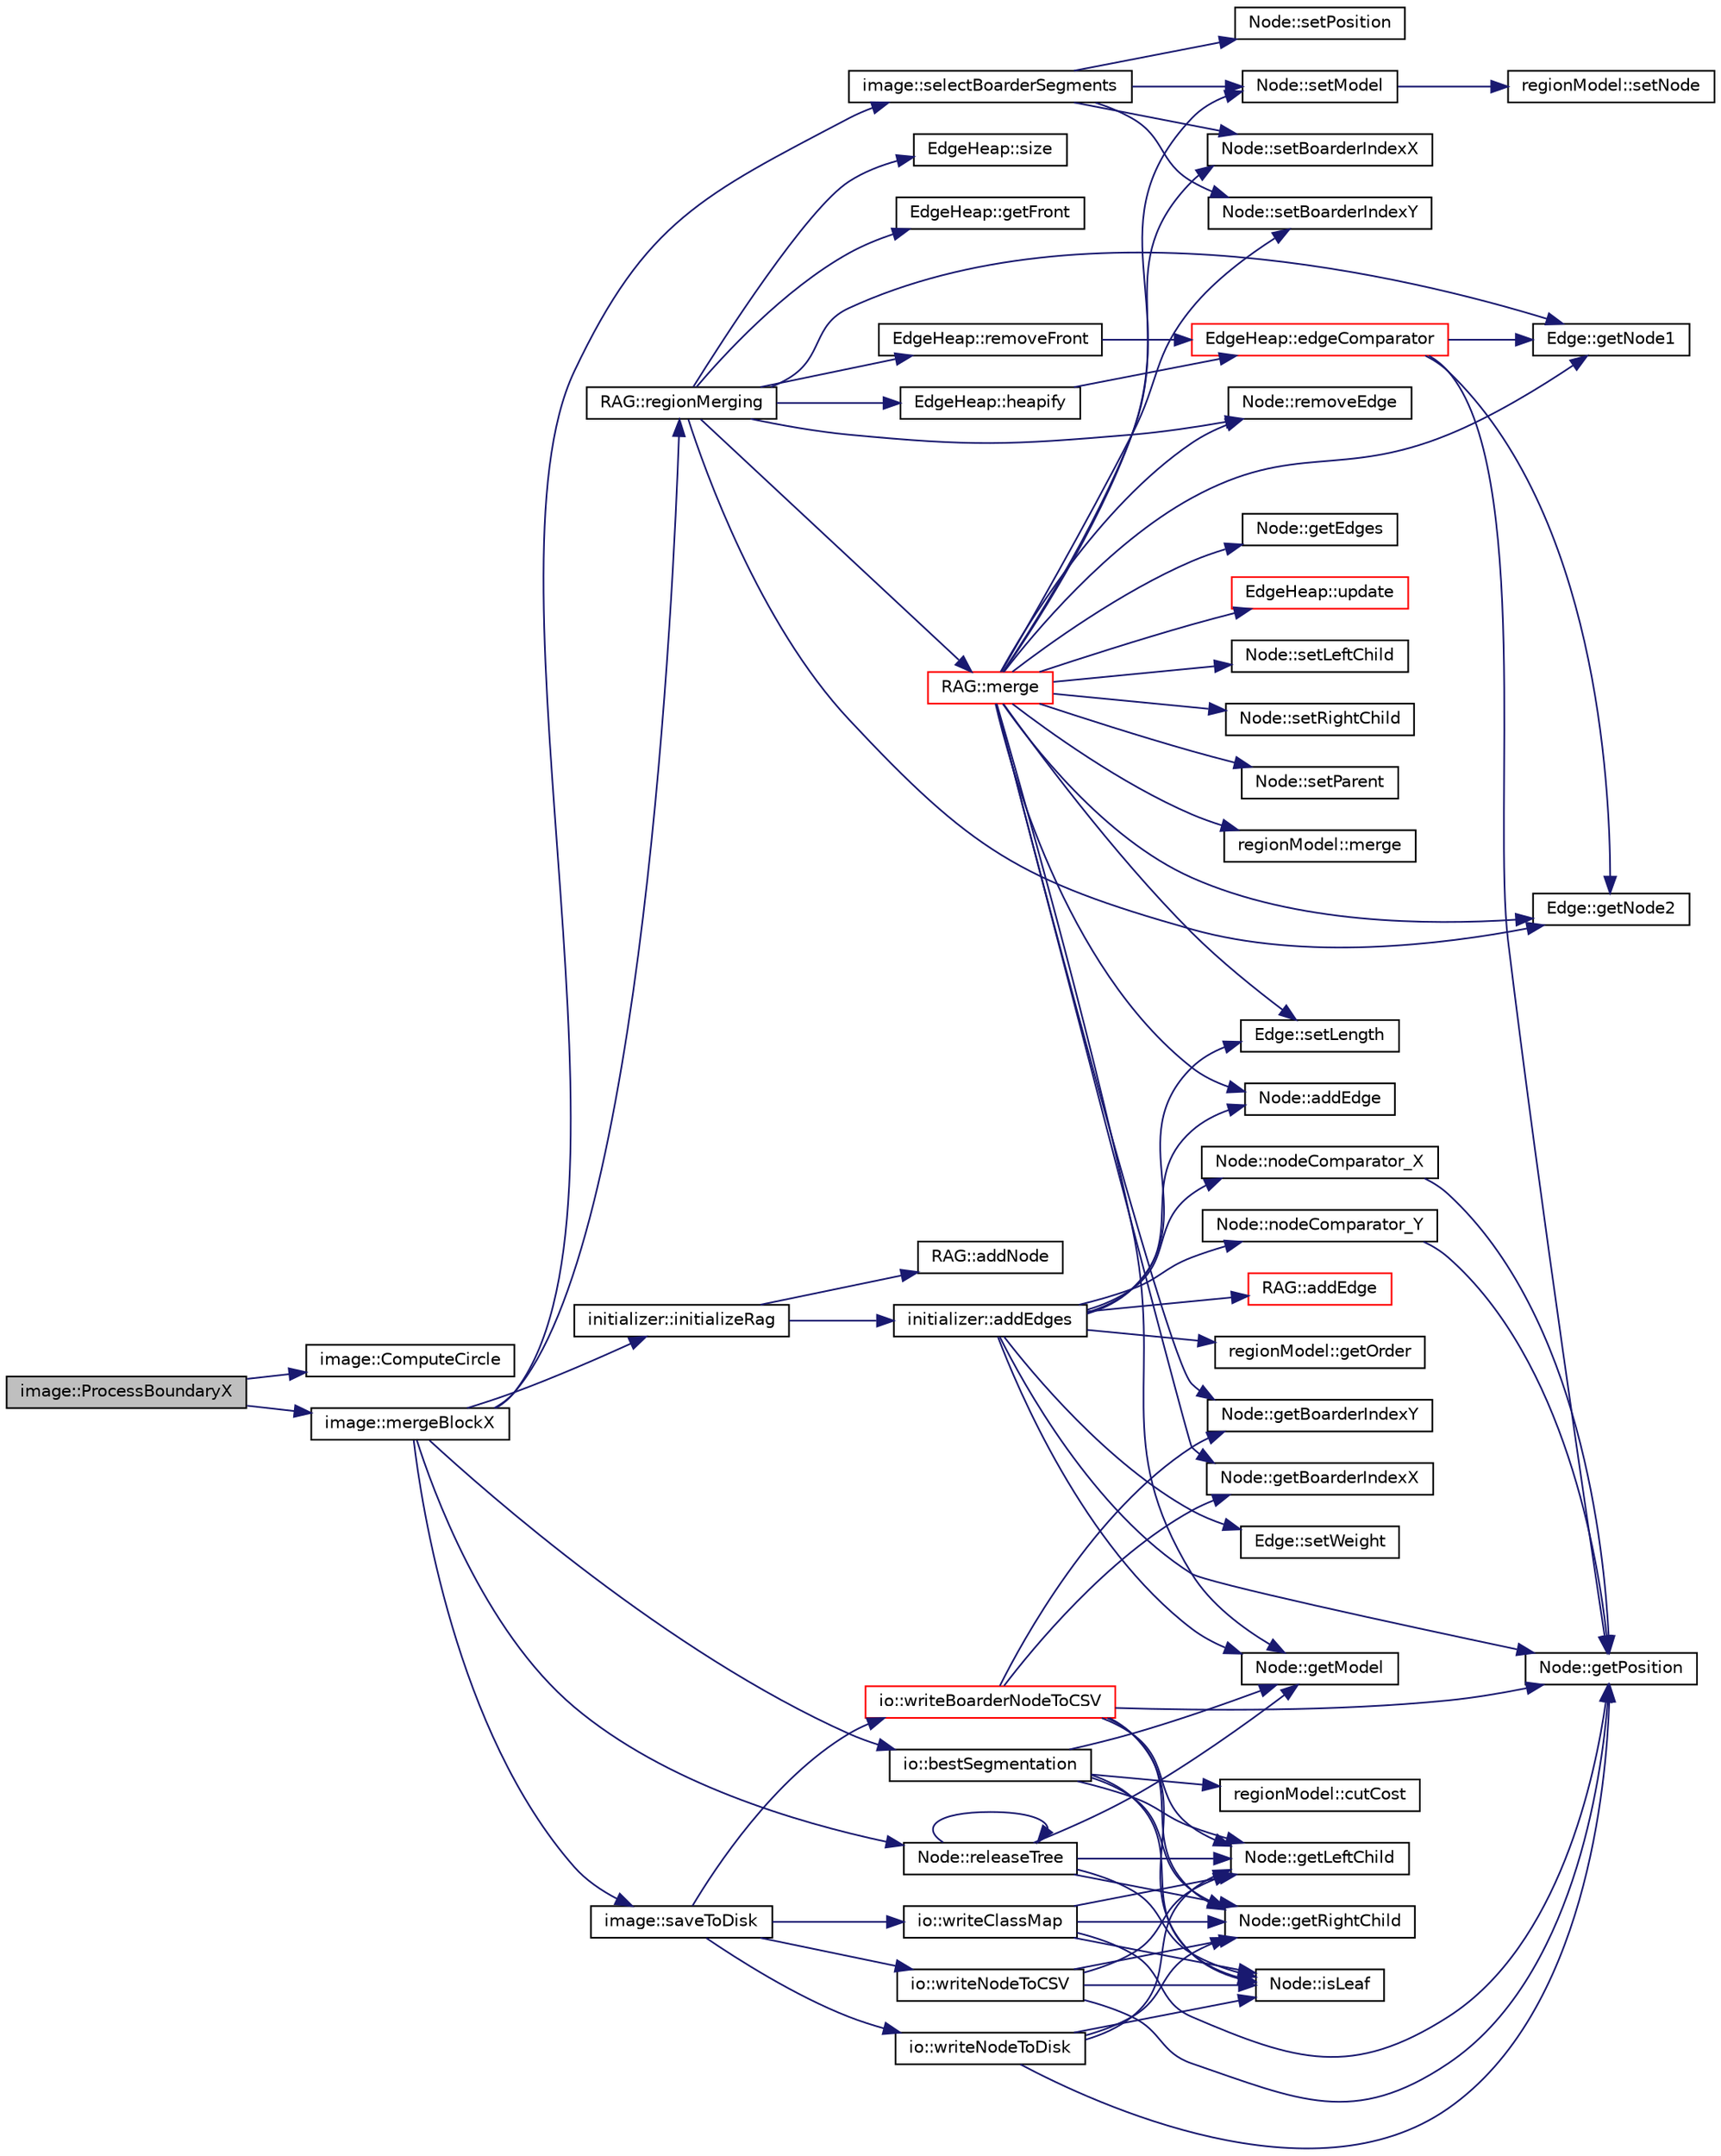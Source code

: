 digraph "image::ProcessBoundaryX"
{
  edge [fontname="Helvetica",fontsize="10",labelfontname="Helvetica",labelfontsize="10"];
  node [fontname="Helvetica",fontsize="10",shape=record];
  rankdir="LR";
  Node1 [label="image::ProcessBoundaryX",height=0.2,width=0.4,color="black", fillcolor="grey75", style="filled", fontcolor="black"];
  Node1 -> Node2 [color="midnightblue",fontsize="10",style="solid",fontname="Helvetica"];
  Node2 [label="image::ComputeCircle",height=0.2,width=0.4,color="black", fillcolor="white", style="filled",URL="$classimage.html#a05e6294bd8fc01bac57478de38e5a92d"];
  Node1 -> Node3 [color="midnightblue",fontsize="10",style="solid",fontname="Helvetica"];
  Node3 [label="image::mergeBlockX",height=0.2,width=0.4,color="black", fillcolor="white", style="filled",URL="$classimage.html#a12343719e8d96a4bda9c5bd6c035d52a"];
  Node3 -> Node4 [color="midnightblue",fontsize="10",style="solid",fontname="Helvetica"];
  Node4 [label="image::selectBoarderSegments",height=0.2,width=0.4,color="black", fillcolor="white", style="filled",URL="$classimage.html#a7934adc398c4b1c001fe38b0500e8341"];
  Node4 -> Node5 [color="midnightblue",fontsize="10",style="solid",fontname="Helvetica"];
  Node5 [label="Node::setPosition",height=0.2,width=0.4,color="black", fillcolor="white", style="filled",URL="$class_node.html#a2bfcbd3b82b596744f81432f1824d522"];
  Node4 -> Node6 [color="midnightblue",fontsize="10",style="solid",fontname="Helvetica"];
  Node6 [label="Node::setBoarderIndexX",height=0.2,width=0.4,color="black", fillcolor="white", style="filled",URL="$class_node.html#a9305e6376add78eafd94f198df0ee745"];
  Node4 -> Node7 [color="midnightblue",fontsize="10",style="solid",fontname="Helvetica"];
  Node7 [label="Node::setBoarderIndexY",height=0.2,width=0.4,color="black", fillcolor="white", style="filled",URL="$class_node.html#aa969843e599c724456cc743b8b7f0f3b"];
  Node4 -> Node8 [color="midnightblue",fontsize="10",style="solid",fontname="Helvetica"];
  Node8 [label="Node::setModel",height=0.2,width=0.4,color="black", fillcolor="white", style="filled",URL="$class_node.html#a8a60e0e373f3acf5a26036a0b40312a1"];
  Node8 -> Node9 [color="midnightblue",fontsize="10",style="solid",fontname="Helvetica"];
  Node9 [label="regionModel::setNode",height=0.2,width=0.4,color="black", fillcolor="white", style="filled",URL="$classregion_model.html#aebdb837024f0eb627bb15742a19b9974"];
  Node3 -> Node10 [color="midnightblue",fontsize="10",style="solid",fontname="Helvetica"];
  Node10 [label="initializer::initializeRag",height=0.2,width=0.4,color="black", fillcolor="white", style="filled",URL="$classinitializer.html#ae6d34d311f884ceb489b3043a011864c"];
  Node10 -> Node11 [color="midnightblue",fontsize="10",style="solid",fontname="Helvetica"];
  Node11 [label="RAG::addNode",height=0.2,width=0.4,color="black", fillcolor="white", style="filled",URL="$class_r_a_g.html#a4e34b15e71e8f54f5268766d551beb8c"];
  Node10 -> Node12 [color="midnightblue",fontsize="10",style="solid",fontname="Helvetica"];
  Node12 [label="initializer::addEdges",height=0.2,width=0.4,color="black", fillcolor="white", style="filled",URL="$classinitializer.html#af25116f6ca0979e447a4a266bceba2b8"];
  Node12 -> Node13 [color="midnightblue",fontsize="10",style="solid",fontname="Helvetica"];
  Node13 [label="Node::nodeComparator_X",height=0.2,width=0.4,color="black", fillcolor="white", style="filled",URL="$class_node.html#ac514917c2beff2faebf1e48760cc6b40"];
  Node13 -> Node14 [color="midnightblue",fontsize="10",style="solid",fontname="Helvetica"];
  Node14 [label="Node::getPosition",height=0.2,width=0.4,color="black", fillcolor="white", style="filled",URL="$class_node.html#aa3512938403662345b64049920d1cdaf"];
  Node12 -> Node14 [color="midnightblue",fontsize="10",style="solid",fontname="Helvetica"];
  Node12 -> Node15 [color="midnightblue",fontsize="10",style="solid",fontname="Helvetica"];
  Node15 [label="Node::getModel",height=0.2,width=0.4,color="black", fillcolor="white", style="filled",URL="$class_node.html#adcc7f26a2ccf3a8fcc387ed820624d99"];
  Node12 -> Node16 [color="midnightblue",fontsize="10",style="solid",fontname="Helvetica"];
  Node16 [label="regionModel::getOrder",height=0.2,width=0.4,color="black", fillcolor="white", style="filled",URL="$classregion_model.html#a822975b706699cc553f92035581246bc"];
  Node12 -> Node17 [color="midnightblue",fontsize="10",style="solid",fontname="Helvetica"];
  Node17 [label="Edge::setWeight",height=0.2,width=0.4,color="black", fillcolor="white", style="filled",URL="$class_edge.html#a7ba1bfa5c9c7972d2c31b2c3ba3d7c69"];
  Node12 -> Node18 [color="midnightblue",fontsize="10",style="solid",fontname="Helvetica"];
  Node18 [label="Edge::setLength",height=0.2,width=0.4,color="black", fillcolor="white", style="filled",URL="$class_edge.html#a9825f846eb203bc2ebe0e5ee4dcf9c3b"];
  Node12 -> Node19 [color="midnightblue",fontsize="10",style="solid",fontname="Helvetica"];
  Node19 [label="Node::addEdge",height=0.2,width=0.4,color="black", fillcolor="white", style="filled",URL="$class_node.html#a86573dcde1125e02936ee7c256fb270a"];
  Node12 -> Node20 [color="midnightblue",fontsize="10",style="solid",fontname="Helvetica"];
  Node20 [label="RAG::addEdge",height=0.2,width=0.4,color="red", fillcolor="white", style="filled",URL="$class_r_a_g.html#a7e9e7021580e97ce5cac0ca30ccd8119"];
  Node12 -> Node21 [color="midnightblue",fontsize="10",style="solid",fontname="Helvetica"];
  Node21 [label="Node::nodeComparator_Y",height=0.2,width=0.4,color="black", fillcolor="white", style="filled",URL="$class_node.html#a566bec893ce0b318bad8600f3b1e3e4a"];
  Node21 -> Node14 [color="midnightblue",fontsize="10",style="solid",fontname="Helvetica"];
  Node3 -> Node22 [color="midnightblue",fontsize="10",style="solid",fontname="Helvetica"];
  Node22 [label="RAG::regionMerging",height=0.2,width=0.4,color="black", fillcolor="white", style="filled",URL="$class_r_a_g.html#ab09eebb1b704d18b583d528e77f7604a"];
  Node22 -> Node23 [color="midnightblue",fontsize="10",style="solid",fontname="Helvetica"];
  Node23 [label="EdgeHeap::heapify",height=0.2,width=0.4,color="black", fillcolor="white", style="filled",URL="$class_edge_heap.html#a09c54300b957acc0f414fd9ee6c558fa"];
  Node23 -> Node24 [color="midnightblue",fontsize="10",style="solid",fontname="Helvetica"];
  Node24 [label="EdgeHeap::edgeComparator",height=0.2,width=0.4,color="red", fillcolor="white", style="filled",URL="$class_edge_heap.html#add248e35c4c2443246ff6c7cd654ae9f"];
  Node24 -> Node25 [color="midnightblue",fontsize="10",style="solid",fontname="Helvetica"];
  Node25 [label="Edge::getNode1",height=0.2,width=0.4,color="black", fillcolor="white", style="filled",URL="$class_edge.html#aaaa9cb49c141b310873cd75fd493e22d"];
  Node24 -> Node26 [color="midnightblue",fontsize="10",style="solid",fontname="Helvetica"];
  Node26 [label="Edge::getNode2",height=0.2,width=0.4,color="black", fillcolor="white", style="filled",URL="$class_edge.html#a50017668f77ed019a5caceafbb1eb16f"];
  Node24 -> Node14 [color="midnightblue",fontsize="10",style="solid",fontname="Helvetica"];
  Node22 -> Node27 [color="midnightblue",fontsize="10",style="solid",fontname="Helvetica"];
  Node27 [label="EdgeHeap::size",height=0.2,width=0.4,color="black", fillcolor="white", style="filled",URL="$class_edge_heap.html#a82705f38a79714bb4f80a8218b6e50b1"];
  Node22 -> Node28 [color="midnightblue",fontsize="10",style="solid",fontname="Helvetica"];
  Node28 [label="EdgeHeap::getFront",height=0.2,width=0.4,color="black", fillcolor="white", style="filled",URL="$class_edge_heap.html#ad20ff8504ffd5ca5ac21be9093476741"];
  Node22 -> Node29 [color="midnightblue",fontsize="10",style="solid",fontname="Helvetica"];
  Node29 [label="EdgeHeap::removeFront",height=0.2,width=0.4,color="black", fillcolor="white", style="filled",URL="$class_edge_heap.html#a001dc48506130f599bddb241006d2920"];
  Node29 -> Node24 [color="midnightblue",fontsize="10",style="solid",fontname="Helvetica"];
  Node22 -> Node25 [color="midnightblue",fontsize="10",style="solid",fontname="Helvetica"];
  Node22 -> Node26 [color="midnightblue",fontsize="10",style="solid",fontname="Helvetica"];
  Node22 -> Node30 [color="midnightblue",fontsize="10",style="solid",fontname="Helvetica"];
  Node30 [label="Node::removeEdge",height=0.2,width=0.4,color="black", fillcolor="white", style="filled",URL="$class_node.html#a317d8090ed6ef5766b587a21038888b7"];
  Node22 -> Node31 [color="midnightblue",fontsize="10",style="solid",fontname="Helvetica"];
  Node31 [label="RAG::merge",height=0.2,width=0.4,color="red", fillcolor="white", style="filled",URL="$class_r_a_g.html#aa2de492a3df037db29b0e3ccab5251ee"];
  Node31 -> Node32 [color="midnightblue",fontsize="10",style="solid",fontname="Helvetica"];
  Node32 [label="Node::setLeftChild",height=0.2,width=0.4,color="black", fillcolor="white", style="filled",URL="$class_node.html#a6ede207fb67e5aa1fb80f0230074a0c0"];
  Node31 -> Node33 [color="midnightblue",fontsize="10",style="solid",fontname="Helvetica"];
  Node33 [label="Node::setRightChild",height=0.2,width=0.4,color="black", fillcolor="white", style="filled",URL="$class_node.html#a1b945cb9d5755aef273c43d6c7ce58bb"];
  Node31 -> Node34 [color="midnightblue",fontsize="10",style="solid",fontname="Helvetica"];
  Node34 [label="Node::setParent",height=0.2,width=0.4,color="black", fillcolor="white", style="filled",URL="$class_node.html#ad7c28414b0d242ce7c491e22cf006041"];
  Node31 -> Node35 [color="midnightblue",fontsize="10",style="solid",fontname="Helvetica"];
  Node35 [label="Node::getBoarderIndexX",height=0.2,width=0.4,color="black", fillcolor="white", style="filled",URL="$class_node.html#a2784134529ab6341bf028b0d40660870"];
  Node31 -> Node6 [color="midnightblue",fontsize="10",style="solid",fontname="Helvetica"];
  Node31 -> Node36 [color="midnightblue",fontsize="10",style="solid",fontname="Helvetica"];
  Node36 [label="Node::getBoarderIndexY",height=0.2,width=0.4,color="black", fillcolor="white", style="filled",URL="$class_node.html#a44362e2817f8eb2fd21b78f39797c48c"];
  Node31 -> Node7 [color="midnightblue",fontsize="10",style="solid",fontname="Helvetica"];
  Node31 -> Node15 [color="midnightblue",fontsize="10",style="solid",fontname="Helvetica"];
  Node31 -> Node37 [color="midnightblue",fontsize="10",style="solid",fontname="Helvetica"];
  Node37 [label="regionModel::merge",height=0.2,width=0.4,color="black", fillcolor="white", style="filled",URL="$classregion_model.html#a109b2dd106c9fbda2a9db402d0021fe9"];
  Node31 -> Node8 [color="midnightblue",fontsize="10",style="solid",fontname="Helvetica"];
  Node31 -> Node38 [color="midnightblue",fontsize="10",style="solid",fontname="Helvetica"];
  Node38 [label="Node::getEdges",height=0.2,width=0.4,color="black", fillcolor="white", style="filled",URL="$class_node.html#a6e506795cafa9ed120f236b58f32e3c5"];
  Node31 -> Node39 [color="midnightblue",fontsize="10",style="solid",fontname="Helvetica"];
  Node39 [label="EdgeHeap::update",height=0.2,width=0.4,color="red", fillcolor="white", style="filled",URL="$class_edge_heap.html#a7d8eaf4111da4c024feb5f2fb8d7cafa"];
  Node31 -> Node18 [color="midnightblue",fontsize="10",style="solid",fontname="Helvetica"];
  Node31 -> Node25 [color="midnightblue",fontsize="10",style="solid",fontname="Helvetica"];
  Node31 -> Node30 [color="midnightblue",fontsize="10",style="solid",fontname="Helvetica"];
  Node31 -> Node26 [color="midnightblue",fontsize="10",style="solid",fontname="Helvetica"];
  Node31 -> Node19 [color="midnightblue",fontsize="10",style="solid",fontname="Helvetica"];
  Node3 -> Node40 [color="midnightblue",fontsize="10",style="solid",fontname="Helvetica"];
  Node40 [label="io::bestSegmentation",height=0.2,width=0.4,color="black", fillcolor="white", style="filled",URL="$classio.html#a665eff0517fb9afbded1a2a7db62e1d7"];
  Node40 -> Node41 [color="midnightblue",fontsize="10",style="solid",fontname="Helvetica"];
  Node41 [label="Node::isLeaf",height=0.2,width=0.4,color="black", fillcolor="white", style="filled",URL="$class_node.html#a3a61dca67d5ad06cacb8c48eb6374973"];
  Node40 -> Node42 [color="midnightblue",fontsize="10",style="solid",fontname="Helvetica"];
  Node42 [label="Node::getLeftChild",height=0.2,width=0.4,color="black", fillcolor="white", style="filled",URL="$class_node.html#a498a3ea76df240287b5a91aeaec2be95"];
  Node40 -> Node43 [color="midnightblue",fontsize="10",style="solid",fontname="Helvetica"];
  Node43 [label="Node::getRightChild",height=0.2,width=0.4,color="black", fillcolor="white", style="filled",URL="$class_node.html#a531a8178f01a328bec4c4e8a3b93b67f"];
  Node40 -> Node15 [color="midnightblue",fontsize="10",style="solid",fontname="Helvetica"];
  Node40 -> Node44 [color="midnightblue",fontsize="10",style="solid",fontname="Helvetica"];
  Node44 [label="regionModel::cutCost",height=0.2,width=0.4,color="black", fillcolor="white", style="filled",URL="$classregion_model.html#ab26eb4d56d4663e98c071266382d5e1c"];
  Node3 -> Node45 [color="midnightblue",fontsize="10",style="solid",fontname="Helvetica"];
  Node45 [label="image::saveToDisk",height=0.2,width=0.4,color="black", fillcolor="white", style="filled",URL="$classimage.html#a3a11f9e84755d71dd86e6161f633dd80"];
  Node45 -> Node46 [color="midnightblue",fontsize="10",style="solid",fontname="Helvetica"];
  Node46 [label="io::writeNodeToDisk",height=0.2,width=0.4,color="black", fillcolor="white", style="filled",URL="$classio.html#aaa642111086b3ec2afee826a767d03ad"];
  Node46 -> Node41 [color="midnightblue",fontsize="10",style="solid",fontname="Helvetica"];
  Node46 -> Node14 [color="midnightblue",fontsize="10",style="solid",fontname="Helvetica"];
  Node46 -> Node43 [color="midnightblue",fontsize="10",style="solid",fontname="Helvetica"];
  Node46 -> Node42 [color="midnightblue",fontsize="10",style="solid",fontname="Helvetica"];
  Node45 -> Node47 [color="midnightblue",fontsize="10",style="solid",fontname="Helvetica"];
  Node47 [label="io::writeNodeToCSV",height=0.2,width=0.4,color="black", fillcolor="white", style="filled",URL="$classio.html#a8aa97cb094b71a1583ef796b8200fbdb"];
  Node47 -> Node41 [color="midnightblue",fontsize="10",style="solid",fontname="Helvetica"];
  Node47 -> Node14 [color="midnightblue",fontsize="10",style="solid",fontname="Helvetica"];
  Node47 -> Node43 [color="midnightblue",fontsize="10",style="solid",fontname="Helvetica"];
  Node47 -> Node42 [color="midnightblue",fontsize="10",style="solid",fontname="Helvetica"];
  Node45 -> Node48 [color="midnightblue",fontsize="10",style="solid",fontname="Helvetica"];
  Node48 [label="io::writeClassMap",height=0.2,width=0.4,color="black", fillcolor="white", style="filled",URL="$classio.html#a72962f4d8ddc9b57256730b089be4288"];
  Node48 -> Node41 [color="midnightblue",fontsize="10",style="solid",fontname="Helvetica"];
  Node48 -> Node14 [color="midnightblue",fontsize="10",style="solid",fontname="Helvetica"];
  Node48 -> Node43 [color="midnightblue",fontsize="10",style="solid",fontname="Helvetica"];
  Node48 -> Node42 [color="midnightblue",fontsize="10",style="solid",fontname="Helvetica"];
  Node45 -> Node49 [color="midnightblue",fontsize="10",style="solid",fontname="Helvetica"];
  Node49 [label="io::writeBoarderNodeToCSV",height=0.2,width=0.4,color="red", fillcolor="white", style="filled",URL="$classio.html#a4cca3fdf98e917cac1b3e776c7634aec"];
  Node49 -> Node41 [color="midnightblue",fontsize="10",style="solid",fontname="Helvetica"];
  Node49 -> Node14 [color="midnightblue",fontsize="10",style="solid",fontname="Helvetica"];
  Node49 -> Node35 [color="midnightblue",fontsize="10",style="solid",fontname="Helvetica"];
  Node49 -> Node36 [color="midnightblue",fontsize="10",style="solid",fontname="Helvetica"];
  Node49 -> Node43 [color="midnightblue",fontsize="10",style="solid",fontname="Helvetica"];
  Node49 -> Node42 [color="midnightblue",fontsize="10",style="solid",fontname="Helvetica"];
  Node3 -> Node50 [color="midnightblue",fontsize="10",style="solid",fontname="Helvetica"];
  Node50 [label="Node::releaseTree",height=0.2,width=0.4,color="black", fillcolor="white", style="filled",URL="$class_node.html#adaaa531eae8cc809934f80b09ad8224e"];
  Node50 -> Node41 [color="midnightblue",fontsize="10",style="solid",fontname="Helvetica"];
  Node50 -> Node15 [color="midnightblue",fontsize="10",style="solid",fontname="Helvetica"];
  Node50 -> Node42 [color="midnightblue",fontsize="10",style="solid",fontname="Helvetica"];
  Node50 -> Node50 [color="midnightblue",fontsize="10",style="solid",fontname="Helvetica"];
  Node50 -> Node43 [color="midnightblue",fontsize="10",style="solid",fontname="Helvetica"];
}
